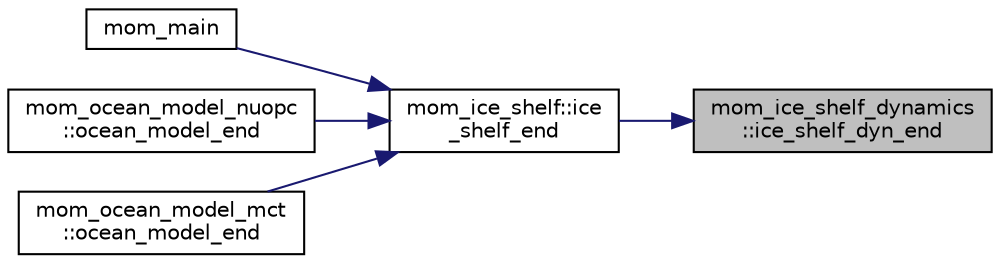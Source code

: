 digraph "mom_ice_shelf_dynamics::ice_shelf_dyn_end"
{
 // INTERACTIVE_SVG=YES
 // LATEX_PDF_SIZE
  edge [fontname="Helvetica",fontsize="10",labelfontname="Helvetica",labelfontsize="10"];
  node [fontname="Helvetica",fontsize="10",shape=record];
  rankdir="RL";
  Node1 [label="mom_ice_shelf_dynamics\l::ice_shelf_dyn_end",height=0.2,width=0.4,color="black", fillcolor="grey75", style="filled", fontcolor="black",tooltip="Deallocates all memory associated with the ice shelf dynamics module."];
  Node1 -> Node2 [dir="back",color="midnightblue",fontsize="10",style="solid",fontname="Helvetica"];
  Node2 [label="mom_ice_shelf::ice\l_shelf_end",height=0.2,width=0.4,color="black", fillcolor="white", style="filled",URL="$namespacemom__ice__shelf.html#a6d0412c7264e0480d5144d26995dd8d3",tooltip="Deallocates all memory associated with this module."];
  Node2 -> Node3 [dir="back",color="midnightblue",fontsize="10",style="solid",fontname="Helvetica"];
  Node3 [label="mom_main",height=0.2,width=0.4,color="black", fillcolor="white", style="filled",URL="$MOM__driver_8F90.html#a08fffeb2d8e8acbf9ed4609be6d258c6",tooltip=" "];
  Node2 -> Node4 [dir="back",color="midnightblue",fontsize="10",style="solid",fontname="Helvetica"];
  Node4 [label="mom_ocean_model_nuopc\l::ocean_model_end",height=0.2,width=0.4,color="black", fillcolor="white", style="filled",URL="$namespacemom__ocean__model__nuopc.html#afa022959ab32164d5fe2409047364cf7",tooltip="ocean_model_end terminates the model run, saving the ocean state in a restart and deallocating any da..."];
  Node2 -> Node5 [dir="back",color="midnightblue",fontsize="10",style="solid",fontname="Helvetica"];
  Node5 [label="mom_ocean_model_mct\l::ocean_model_end",height=0.2,width=0.4,color="black", fillcolor="white", style="filled",URL="$namespacemom__ocean__model__mct.html#ae300e0e875156247557b71dd922a4365",tooltip="ocean_model_end terminates the model run, saving the ocean state in a restart and deallocating any da..."];
}
